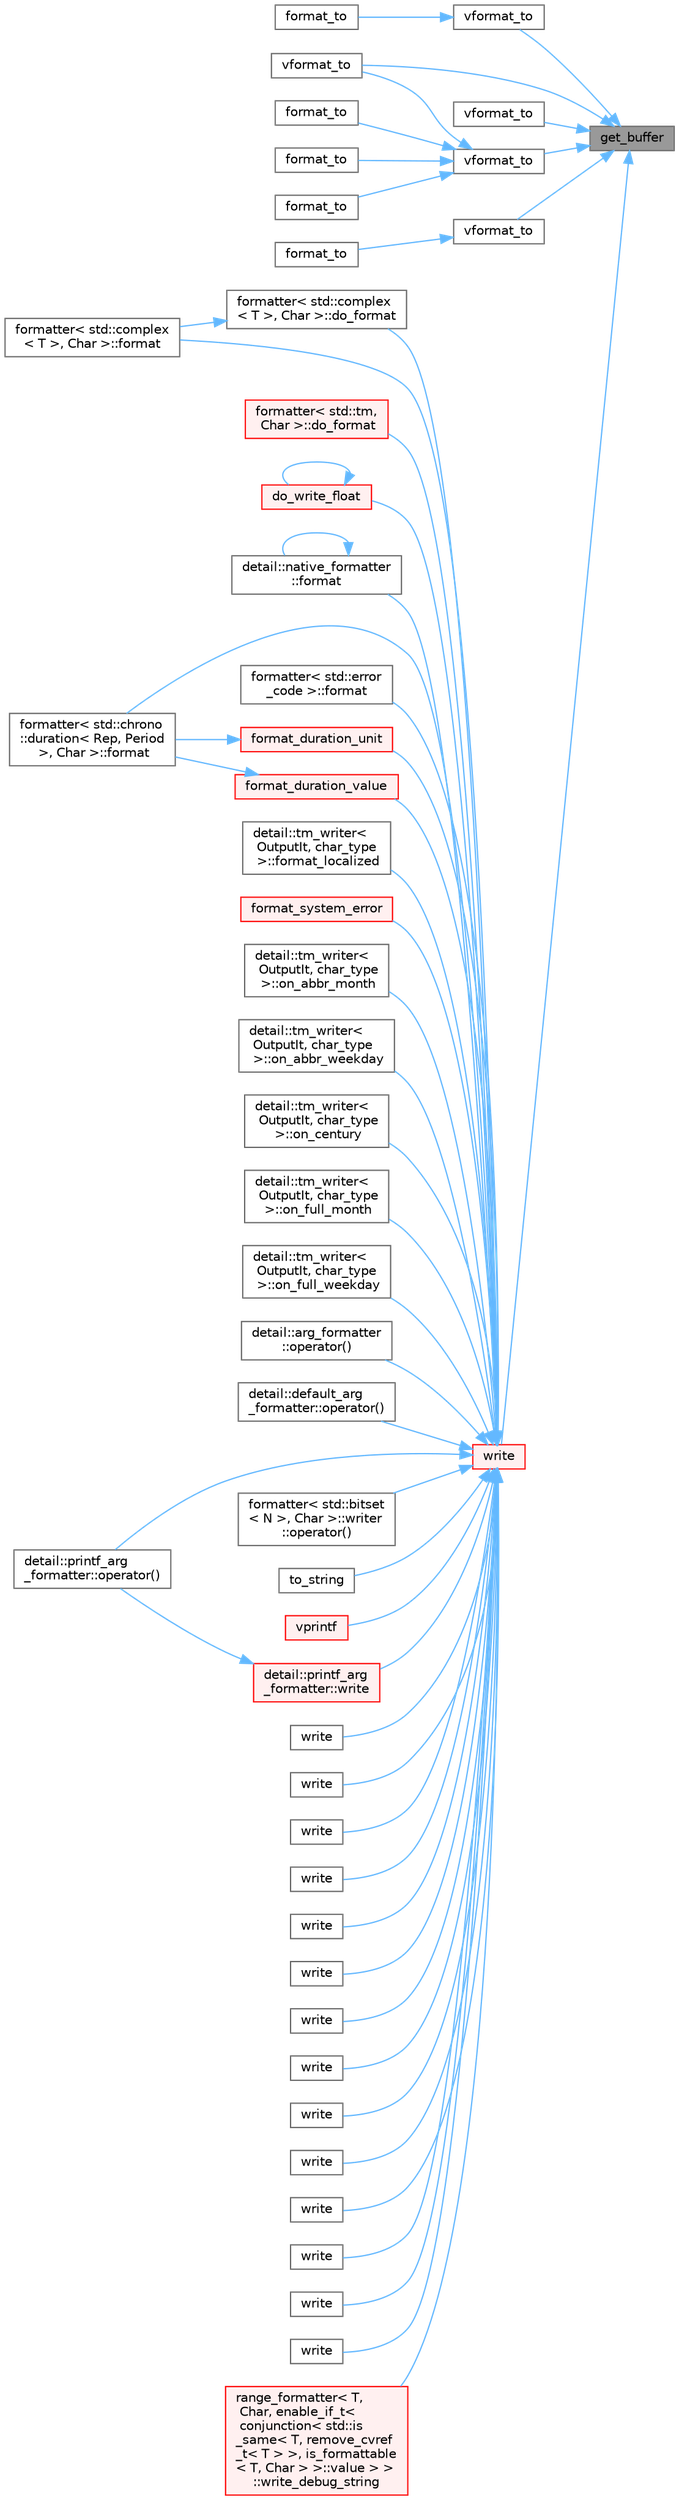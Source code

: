 digraph "get_buffer"
{
 // LATEX_PDF_SIZE
  bgcolor="transparent";
  edge [fontname=Helvetica,fontsize=10,labelfontname=Helvetica,labelfontsize=10];
  node [fontname=Helvetica,fontsize=10,shape=box,height=0.2,width=0.4];
  rankdir="RL";
  Node1 [id="Node000001",label="get_buffer",height=0.2,width=0.4,color="gray40", fillcolor="grey60", style="filled", fontcolor="black",tooltip=" "];
  Node1 -> Node2 [id="edge1_Node000001_Node000002",dir="back",color="steelblue1",style="solid",tooltip=" "];
  Node2 [id="Node000002",label="vformat_to",height=0.2,width=0.4,color="grey40", fillcolor="white", style="filled",URL="$base_8h.html#a3683dd5284154b2cc412c5623a3a850c",tooltip="Formats a string and writes the output to out."];
  Node2 -> Node3 [id="edge2_Node000002_Node000003",dir="back",color="steelblue1",style="solid",tooltip=" "];
  Node3 [id="Node000003",label="format_to",height=0.2,width=0.4,color="grey40", fillcolor="white", style="filled",URL="$base_8h.html#a497c119ac4dac361bf55a9fb042ee2c2",tooltip="Formats args according to specifications in fmt, writes the result to the output iterator out and ret..."];
  Node1 -> Node4 [id="edge3_Node000001_Node000004",dir="back",color="steelblue1",style="solid",tooltip=" "];
  Node4 [id="Node000004",label="vformat_to",height=0.2,width=0.4,color="grey40", fillcolor="white", style="filled",URL="$bundled_2xchar_8h.html#a1a0646f3642d3c1ec247cb338e545a0b",tooltip=" "];
  Node1 -> Node5 [id="edge4_Node000001_Node000005",dir="back",color="steelblue1",style="solid",tooltip=" "];
  Node5 [id="Node000005",label="vformat_to",height=0.2,width=0.4,color="grey40", fillcolor="white", style="filled",URL="$format_8h.html#a80f42f73e66590df585e070b03a69d04",tooltip=" "];
  Node1 -> Node6 [id="edge5_Node000001_Node000006",dir="back",color="steelblue1",style="solid",tooltip=" "];
  Node6 [id="Node000006",label="vformat_to",height=0.2,width=0.4,color="grey40", fillcolor="white", style="filled",URL="$bundled_2xchar_8h.html#a433f68e972a8ddf5675b13f5fa92e480",tooltip=" "];
  Node6 -> Node7 [id="edge6_Node000006_Node000007",dir="back",color="steelblue1",style="solid",tooltip=" "];
  Node7 [id="Node000007",label="format_to",height=0.2,width=0.4,color="grey40", fillcolor="white", style="filled",URL="$bundled_2xchar_8h.html#a04579fe003bdf7637c32b25c681ba4b3",tooltip=" "];
  Node6 -> Node8 [id="edge7_Node000006_Node000008",dir="back",color="steelblue1",style="solid",tooltip=" "];
  Node8 [id="Node000008",label="format_to",height=0.2,width=0.4,color="grey40", fillcolor="white", style="filled",URL="$bundled_2xchar_8h.html#a3dd5635f3fe4671a989c49645667211e",tooltip=" "];
  Node6 -> Node9 [id="edge8_Node000006_Node000009",dir="back",color="steelblue1",style="solid",tooltip=" "];
  Node9 [id="Node000009",label="format_to",height=0.2,width=0.4,color="grey40", fillcolor="white", style="filled",URL="$bundled_2xchar_8h.html#ab7b2c9ed92aa23cc709a845ba26f5fe3",tooltip=" "];
  Node6 -> Node4 [id="edge9_Node000006_Node000004",dir="back",color="steelblue1",style="solid",tooltip=" "];
  Node1 -> Node10 [id="edge10_Node000001_Node000010",dir="back",color="steelblue1",style="solid",tooltip=" "];
  Node10 [id="Node000010",label="vformat_to",height=0.2,width=0.4,color="grey40", fillcolor="white", style="filled",URL="$color_8h.html#add95bab1086ec068ceae9e3db35de979",tooltip="Formats a string with the given text_style and writes the output to out."];
  Node10 -> Node11 [id="edge11_Node000010_Node000011",dir="back",color="steelblue1",style="solid",tooltip=" "];
  Node11 [id="Node000011",label="format_to",height=0.2,width=0.4,color="grey40", fillcolor="white", style="filled",URL="$color_8h.html#a2be00b1ccd42c5d4b763bc9b6eb3e50a",tooltip="Formats arguments with the given text style, writes the result to the output iterator out and returns..."];
  Node1 -> Node12 [id="edge12_Node000001_Node000012",dir="back",color="steelblue1",style="solid",tooltip=" "];
  Node12 [id="Node000012",label="write",height=0.2,width=0.4,color="red", fillcolor="#FFF0F0", style="filled",URL="$namespacedetail.html#abb5bb7d57c9cc36020fa5c0bc10fa57a",tooltip=" "];
  Node12 -> Node13 [id="edge13_Node000012_Node000013",dir="back",color="steelblue1",style="solid",tooltip=" "];
  Node13 [id="Node000013",label="formatter\< std::complex\l\< T \>, Char \>::do_format",height=0.2,width=0.4,color="grey40", fillcolor="white", style="filled",URL="$structformatter_3_01std_1_1complex_3_01_t_01_4_00_01_char_01_4.html#ab9c515fba4a452e79d7dea18736a7f57",tooltip=" "];
  Node13 -> Node14 [id="edge14_Node000013_Node000014",dir="back",color="steelblue1",style="solid",tooltip=" "];
  Node14 [id="Node000014",label="formatter\< std::complex\l\< T \>, Char \>::format",height=0.2,width=0.4,color="grey40", fillcolor="white", style="filled",URL="$structformatter_3_01std_1_1complex_3_01_t_01_4_00_01_char_01_4.html#aebc2d403af5f0aa6b372cea57044631d",tooltip=" "];
  Node12 -> Node15 [id="edge15_Node000012_Node000015",dir="back",color="steelblue1",style="solid",tooltip=" "];
  Node15 [id="Node000015",label="formatter\< std::tm,\l Char \>::do_format",height=0.2,width=0.4,color="red", fillcolor="#FFF0F0", style="filled",URL="$structformatter_3_01std_1_1tm_00_01_char_01_4.html#aa9f5144aebbd265e2741db3d13aaebdd",tooltip=" "];
  Node12 -> Node17 [id="edge16_Node000012_Node000017",dir="back",color="steelblue1",style="solid",tooltip=" "];
  Node17 [id="Node000017",label="do_write_float",height=0.2,width=0.4,color="red", fillcolor="#FFF0F0", style="filled",URL="$namespacedetail.html#a786e0235254992b5fef772243b3423ad",tooltip=" "];
  Node17 -> Node17 [id="edge17_Node000017_Node000017",dir="back",color="steelblue1",style="solid",tooltip=" "];
  Node12 -> Node21 [id="edge18_Node000012_Node000021",dir="back",color="steelblue1",style="solid",tooltip=" "];
  Node21 [id="Node000021",label="detail::native_formatter\l::format",height=0.2,width=0.4,color="grey40", fillcolor="white", style="filled",URL="$structdetail_1_1native__formatter.html#a9b52fcb79b1551eb75c0f9e324f5b14a",tooltip=" "];
  Node21 -> Node21 [id="edge19_Node000021_Node000021",dir="back",color="steelblue1",style="solid",tooltip=" "];
  Node12 -> Node22 [id="edge20_Node000012_Node000022",dir="back",color="steelblue1",style="solid",tooltip=" "];
  Node22 [id="Node000022",label="formatter\< std::chrono\l::duration\< Rep, Period\l \>, Char \>::format",height=0.2,width=0.4,color="grey40", fillcolor="white", style="filled",URL="$structformatter_3_01std_1_1chrono_1_1duration_3_01_rep_00_01_period_01_4_00_01_char_01_4.html#a2ec854bd7a6a632e4a8e0c027634c84a",tooltip=" "];
  Node12 -> Node14 [id="edge21_Node000012_Node000014",dir="back",color="steelblue1",style="solid",tooltip=" "];
  Node12 -> Node23 [id="edge22_Node000012_Node000023",dir="back",color="steelblue1",style="solid",tooltip=" "];
  Node23 [id="Node000023",label="formatter\< std::error\l_code \>::format",height=0.2,width=0.4,color="grey40", fillcolor="white", style="filled",URL="$structformatter_3_01std_1_1error__code_01_4.html#af30641150384f5b92e84f7350fa05013",tooltip=" "];
  Node12 -> Node24 [id="edge23_Node000012_Node000024",dir="back",color="steelblue1",style="solid",tooltip=" "];
  Node24 [id="Node000024",label="format_duration_unit",height=0.2,width=0.4,color="red", fillcolor="#FFF0F0", style="filled",URL="$namespacedetail.html#a2398c04f58e4d99e75a4bd6c2ce3cfba",tooltip=" "];
  Node24 -> Node22 [id="edge24_Node000024_Node000022",dir="back",color="steelblue1",style="solid",tooltip=" "];
  Node12 -> Node26 [id="edge25_Node000012_Node000026",dir="back",color="steelblue1",style="solid",tooltip=" "];
  Node26 [id="Node000026",label="format_duration_value",height=0.2,width=0.4,color="red", fillcolor="#FFF0F0", style="filled",URL="$namespacedetail.html#a1b96d687ed36f0fdf9824fcdc899a187",tooltip=" "];
  Node26 -> Node22 [id="edge26_Node000026_Node000022",dir="back",color="steelblue1",style="solid",tooltip=" "];
  Node12 -> Node28 [id="edge27_Node000012_Node000028",dir="back",color="steelblue1",style="solid",tooltip=" "];
  Node28 [id="Node000028",label="detail::tm_writer\<\l OutputIt, char_type\l \>::format_localized",height=0.2,width=0.4,color="grey40", fillcolor="white", style="filled",URL="$classdetail_1_1tm__writer.html#aca51cad781172a3dc960dd509f0c4828",tooltip=" "];
  Node12 -> Node29 [id="edge28_Node000012_Node000029",dir="back",color="steelblue1",style="solid",tooltip=" "];
  Node29 [id="Node000029",label="format_system_error",height=0.2,width=0.4,color="red", fillcolor="#FFF0F0", style="filled",URL="$format-inl_8h.html#a7f93bbdee51ea567c2cdf8532c0c1fc1",tooltip="Formats an error message for an error returned by an operating system or a language runtime,..."];
  Node12 -> Node31 [id="edge29_Node000012_Node000031",dir="back",color="steelblue1",style="solid",tooltip=" "];
  Node31 [id="Node000031",label="detail::tm_writer\<\l OutputIt, char_type\l \>::on_abbr_month",height=0.2,width=0.4,color="grey40", fillcolor="white", style="filled",URL="$classdetail_1_1tm__writer.html#a7ab83f6e8d7164ea844fb37cdfc6587c",tooltip=" "];
  Node12 -> Node32 [id="edge30_Node000012_Node000032",dir="back",color="steelblue1",style="solid",tooltip=" "];
  Node32 [id="Node000032",label="detail::tm_writer\<\l OutputIt, char_type\l \>::on_abbr_weekday",height=0.2,width=0.4,color="grey40", fillcolor="white", style="filled",URL="$classdetail_1_1tm__writer.html#a9ce547e644b499f05adacf0744ac083b",tooltip=" "];
  Node12 -> Node33 [id="edge31_Node000012_Node000033",dir="back",color="steelblue1",style="solid",tooltip=" "];
  Node33 [id="Node000033",label="detail::tm_writer\<\l OutputIt, char_type\l \>::on_century",height=0.2,width=0.4,color="grey40", fillcolor="white", style="filled",URL="$classdetail_1_1tm__writer.html#add5cace4ce043e2c76a4eb59ddce4999",tooltip=" "];
  Node12 -> Node34 [id="edge32_Node000012_Node000034",dir="back",color="steelblue1",style="solid",tooltip=" "];
  Node34 [id="Node000034",label="detail::tm_writer\<\l OutputIt, char_type\l \>::on_full_month",height=0.2,width=0.4,color="grey40", fillcolor="white", style="filled",URL="$classdetail_1_1tm__writer.html#a76f9931915777185fc9edc95f5b8a26a",tooltip=" "];
  Node12 -> Node35 [id="edge33_Node000012_Node000035",dir="back",color="steelblue1",style="solid",tooltip=" "];
  Node35 [id="Node000035",label="detail::tm_writer\<\l OutputIt, char_type\l \>::on_full_weekday",height=0.2,width=0.4,color="grey40", fillcolor="white", style="filled",URL="$classdetail_1_1tm__writer.html#aeea3f5bfd23611718eb4f10150db3380",tooltip=" "];
  Node12 -> Node36 [id="edge34_Node000012_Node000036",dir="back",color="steelblue1",style="solid",tooltip=" "];
  Node36 [id="Node000036",label="detail::arg_formatter\l::operator()",height=0.2,width=0.4,color="grey40", fillcolor="white", style="filled",URL="$structdetail_1_1arg__formatter.html#added4323a27dba31511ebc5cf940c6e5",tooltip=" "];
  Node12 -> Node37 [id="edge35_Node000012_Node000037",dir="back",color="steelblue1",style="solid",tooltip=" "];
  Node37 [id="Node000037",label="detail::default_arg\l_formatter::operator()",height=0.2,width=0.4,color="grey40", fillcolor="white", style="filled",URL="$structdetail_1_1default__arg__formatter.html#a9ee45fac58a2a7a9816c0a99172d3a24",tooltip=" "];
  Node12 -> Node38 [id="edge36_Node000012_Node000038",dir="back",color="steelblue1",style="solid",tooltip=" "];
  Node38 [id="Node000038",label="detail::printf_arg\l_formatter::operator()",height=0.2,width=0.4,color="grey40", fillcolor="white", style="filled",URL="$classdetail_1_1printf__arg__formatter.html#a9ee45fac58a2a7a9816c0a99172d3a24",tooltip=" "];
  Node12 -> Node39 [id="edge37_Node000012_Node000039",dir="back",color="steelblue1",style="solid",tooltip=" "];
  Node39 [id="Node000039",label="formatter\< std::bitset\l\< N \>, Char \>::writer\l::operator()",height=0.2,width=0.4,color="grey40", fillcolor="white", style="filled",URL="$structformatter_3_01std_1_1bitset_3_01_n_01_4_00_01_char_01_4_1_1writer.html#aa093b083911d367c4ccc872200636371",tooltip=" "];
  Node12 -> Node40 [id="edge38_Node000012_Node000040",dir="back",color="steelblue1",style="solid",tooltip=" "];
  Node40 [id="Node000040",label="to_string",height=0.2,width=0.4,color="grey40", fillcolor="white", style="filled",URL="$format_8h.html#aa38fcda7cd78cb784cb7d0c5d49730c4",tooltip="Converts value to std::string using the default format for type T."];
  Node12 -> Node41 [id="edge39_Node000012_Node000041",dir="back",color="steelblue1",style="solid",tooltip=" "];
  Node41 [id="Node000041",label="vprintf",height=0.2,width=0.4,color="red", fillcolor="#FFF0F0", style="filled",URL="$namespacedetail.html#a755ec613824f57d29068751f166ad91b",tooltip=" "];
  Node12 -> Node86 [id="edge40_Node000012_Node000086",dir="back",color="steelblue1",style="solid",tooltip=" "];
  Node86 [id="Node000086",label="detail::printf_arg\l_formatter::write",height=0.2,width=0.4,color="red", fillcolor="#FFF0F0", style="filled",URL="$classdetail_1_1printf__arg__formatter.html#a4952f110d1c9bb75a547a1bf8edfff06",tooltip=" "];
  Node86 -> Node38 [id="edge41_Node000086_Node000038",dir="back",color="steelblue1",style="solid",tooltip=" "];
  Node12 -> Node92 [id="edge42_Node000012_Node000092",dir="back",color="steelblue1",style="solid",tooltip=" "];
  Node92 [id="Node000092",label="write",height=0.2,width=0.4,color="grey40", fillcolor="white", style="filled",URL="$namespacedetail.html#a80447ad8247e2f87d17817aa7cb4ac12",tooltip=" "];
  Node12 -> Node93 [id="edge43_Node000012_Node000093",dir="back",color="steelblue1",style="solid",tooltip=" "];
  Node93 [id="Node000093",label="write",height=0.2,width=0.4,color="grey40", fillcolor="white", style="filled",URL="$namespacedetail.html#a664c3f795a0280d463eb3f67c45219ad",tooltip=" "];
  Node12 -> Node94 [id="edge44_Node000012_Node000094",dir="back",color="steelblue1",style="solid",tooltip=" "];
  Node94 [id="Node000094",label="write",height=0.2,width=0.4,color="grey40", fillcolor="white", style="filled",URL="$namespacedetail.html#a9715ea7368458d75d371b5ee203da9ab",tooltip=" "];
  Node12 -> Node95 [id="edge45_Node000012_Node000095",dir="back",color="steelblue1",style="solid",tooltip=" "];
  Node95 [id="Node000095",label="write",height=0.2,width=0.4,color="grey40", fillcolor="white", style="filled",URL="$namespacedetail.html#a52bf5194a8344744afbdcf8be238b531",tooltip=" "];
  Node12 -> Node96 [id="edge46_Node000012_Node000096",dir="back",color="steelblue1",style="solid",tooltip=" "];
  Node96 [id="Node000096",label="write",height=0.2,width=0.4,color="grey40", fillcolor="white", style="filled",URL="$namespacedetail.html#ab376aea856de5f41496b67d16b48fcb2",tooltip=" "];
  Node12 -> Node97 [id="edge47_Node000012_Node000097",dir="back",color="steelblue1",style="solid",tooltip=" "];
  Node97 [id="Node000097",label="write",height=0.2,width=0.4,color="grey40", fillcolor="white", style="filled",URL="$namespacedetail.html#a17a01247796a9d5bdbbe57a71127b677",tooltip=" "];
  Node12 -> Node98 [id="edge48_Node000012_Node000098",dir="back",color="steelblue1",style="solid",tooltip=" "];
  Node98 [id="Node000098",label="write",height=0.2,width=0.4,color="grey40", fillcolor="white", style="filled",URL="$namespacedetail.html#a758519acdee99df8069c8f410abd0e17",tooltip=" "];
  Node12 -> Node99 [id="edge49_Node000012_Node000099",dir="back",color="steelblue1",style="solid",tooltip=" "];
  Node99 [id="Node000099",label="write",height=0.2,width=0.4,color="grey40", fillcolor="white", style="filled",URL="$namespacedetail.html#af63c7f70b945063451b9d19934e1490a",tooltip=" "];
  Node12 -> Node100 [id="edge50_Node000012_Node000100",dir="back",color="steelblue1",style="solid",tooltip=" "];
  Node100 [id="Node000100",label="write",height=0.2,width=0.4,color="grey40", fillcolor="white", style="filled",URL="$namespacedetail.html#ac041657f6dc2747df58f3889303866d0",tooltip=" "];
  Node12 -> Node101 [id="edge51_Node000012_Node000101",dir="back",color="steelblue1",style="solid",tooltip=" "];
  Node101 [id="Node000101",label="write",height=0.2,width=0.4,color="grey40", fillcolor="white", style="filled",URL="$namespacedetail.html#aae940ad9ab6e762cffb44b09e20be8ea",tooltip=" "];
  Node12 -> Node102 [id="edge52_Node000012_Node000102",dir="back",color="steelblue1",style="solid",tooltip=" "];
  Node102 [id="Node000102",label="write",height=0.2,width=0.4,color="grey40", fillcolor="white", style="filled",URL="$namespacedetail.html#a89dea9ae2ccdef585b85cf0876e9216d",tooltip=" "];
  Node12 -> Node103 [id="edge53_Node000012_Node000103",dir="back",color="steelblue1",style="solid",tooltip=" "];
  Node103 [id="Node000103",label="write",height=0.2,width=0.4,color="grey40", fillcolor="white", style="filled",URL="$namespacedetail.html#a9c683e2bdae1f39926846a8a6d599444",tooltip=" "];
  Node12 -> Node104 [id="edge54_Node000012_Node000104",dir="back",color="steelblue1",style="solid",tooltip=" "];
  Node104 [id="Node000104",label="write",height=0.2,width=0.4,color="grey40", fillcolor="white", style="filled",URL="$namespacedetail.html#ab7395dbba48670f166e3b1ee38d2de24",tooltip=" "];
  Node12 -> Node105 [id="edge55_Node000012_Node000105",dir="back",color="steelblue1",style="solid",tooltip=" "];
  Node105 [id="Node000105",label="write",height=0.2,width=0.4,color="grey40", fillcolor="white", style="filled",URL="$namespacedetail.html#a48868fd3bb12769c58fc561fe2fd4568",tooltip=" "];
  Node12 -> Node106 [id="edge56_Node000012_Node000106",dir="back",color="steelblue1",style="solid",tooltip=" "];
  Node106 [id="Node000106",label="range_formatter\< T,\l Char, enable_if_t\<\l conjunction\< std::is\l_same\< T, remove_cvref\l_t\< T \> \>, is_formattable\l\< T, Char \> \>::value \> \>\l::write_debug_string",height=0.2,width=0.4,color="red", fillcolor="#FFF0F0", style="filled",URL="$structrange__formatter_3_01_t_00_01_char_00_01enable__if__t_3_01conjunction_3_01std_1_1is__same_edf46378efa9da3f820c5aa7a483895e.html#a0036fb25034f72de4a9e3796b3af019d",tooltip=" "];
}
